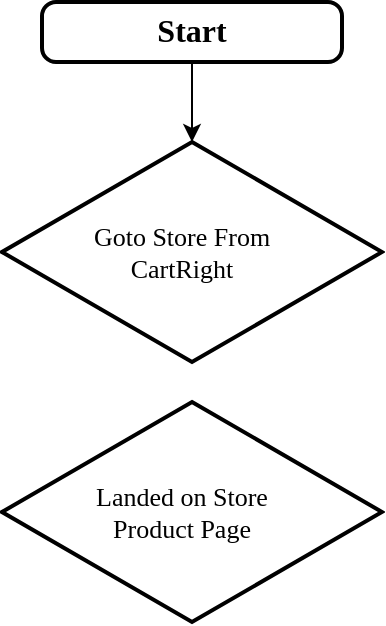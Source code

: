 <mxfile version="12.4.3" type="github" pages="1">
  <diagram id="n0p_Ru1AtYEMInTMPxUc" name="Page-1">
    <mxGraphModel dx="854" dy="436" grid="1" gridSize="10" guides="1" tooltips="1" connect="1" arrows="1" fold="1" page="1" pageScale="1" pageWidth="850" pageHeight="1100" math="0" shadow="0">
      <root>
        <mxCell id="0"/>
        <mxCell id="1" parent="0"/>
        <mxCell id="-9_4Ot5z5iVx5uQSP8wo-10" style="edgeStyle=orthogonalEdgeStyle;rounded=0;orthogonalLoop=1;jettySize=auto;html=1;exitX=0.5;exitY=1;exitDx=0;exitDy=0;entryX=0.5;entryY=0;entryDx=0;entryDy=0;entryPerimeter=0;fontFamily=Verdana;fontSize=13;" edge="1" parent="1" source="-9_4Ot5z5iVx5uQSP8wo-2" target="-9_4Ot5z5iVx5uQSP8wo-7">
          <mxGeometry relative="1" as="geometry"/>
        </mxCell>
        <mxCell id="-9_4Ot5z5iVx5uQSP8wo-2" value="" style="rounded=1;whiteSpace=wrap;html=1;absoluteArcSize=1;arcSize=14;strokeWidth=2;" vertex="1" parent="1">
          <mxGeometry x="80" y="40" width="150" height="30" as="geometry"/>
        </mxCell>
        <mxCell id="-9_4Ot5z5iVx5uQSP8wo-4" value="Start" style="text;html=1;strokeColor=none;fillColor=none;align=center;verticalAlign=middle;whiteSpace=wrap;rounded=0;fontStyle=1;fontFamily=Verdana;fontSize=16;" vertex="1" parent="1">
          <mxGeometry x="100" y="44" width="110" height="20" as="geometry"/>
        </mxCell>
        <mxCell id="-9_4Ot5z5iVx5uQSP8wo-7" value="" style="strokeWidth=2;html=1;shape=mxgraph.flowchart.decision;whiteSpace=wrap;fontFamily=Verdana;fontSize=16;" vertex="1" parent="1">
          <mxGeometry x="60" y="110" width="190" height="110" as="geometry"/>
        </mxCell>
        <mxCell id="-9_4Ot5z5iVx5uQSP8wo-8" value="Goto Store From CartRight" style="text;html=1;strokeColor=none;fillColor=none;align=center;verticalAlign=middle;whiteSpace=wrap;rounded=0;fontFamily=Verdana;fontSize=13;" vertex="1" parent="1">
          <mxGeometry x="100" y="140" width="100" height="50" as="geometry"/>
        </mxCell>
        <mxCell id="-9_4Ot5z5iVx5uQSP8wo-11" value="" style="strokeWidth=2;html=1;shape=mxgraph.flowchart.decision;whiteSpace=wrap;fontFamily=Verdana;fontSize=16;" vertex="1" parent="1">
          <mxGeometry x="60" y="240" width="190" height="110" as="geometry"/>
        </mxCell>
        <mxCell id="-9_4Ot5z5iVx5uQSP8wo-12" value="Landed on Store Product Page" style="text;html=1;strokeColor=none;fillColor=none;align=center;verticalAlign=middle;whiteSpace=wrap;rounded=0;fontFamily=Verdana;fontSize=13;" vertex="1" parent="1">
          <mxGeometry x="100" y="270" width="100" height="50" as="geometry"/>
        </mxCell>
      </root>
    </mxGraphModel>
  </diagram>
</mxfile>
